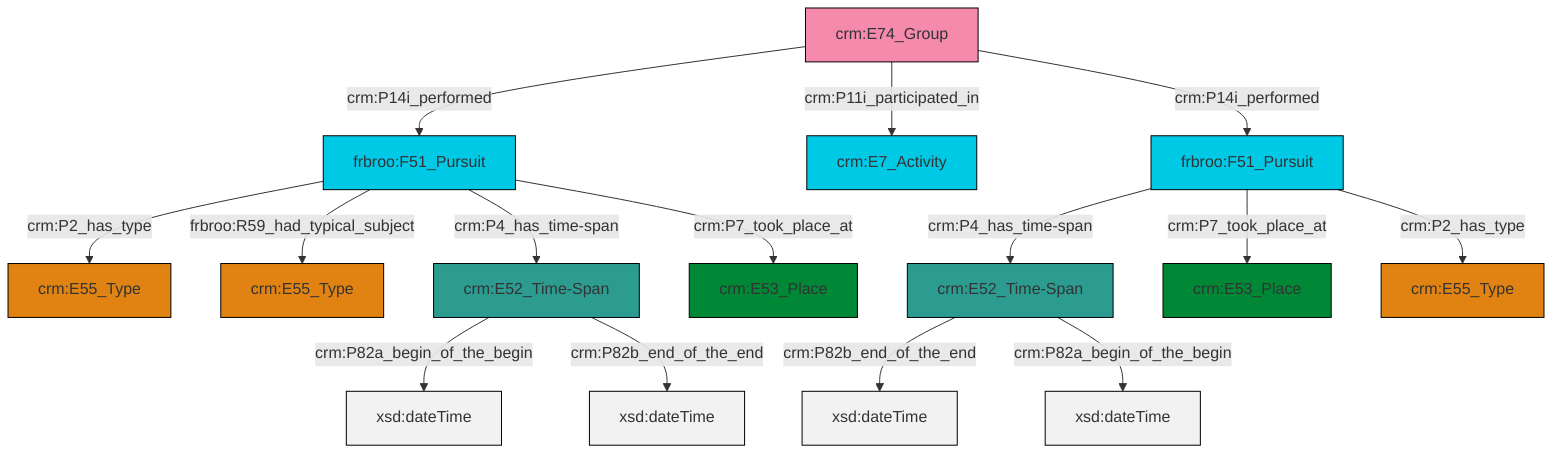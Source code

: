 graph TD
classDef Literal fill:#f2f2f2,stroke:#000000;
classDef CRM_Entity fill:#FFFFFF,stroke:#000000;
classDef Temporal_Entity fill:#00C9E6, stroke:#000000;
classDef Type fill:#E18312, stroke:#000000;
classDef Time-Span fill:#2C9C91, stroke:#000000;
classDef Appellation fill:#FFEB7F, stroke:#000000;
classDef Place fill:#008836, stroke:#000000;
classDef Persistent_Item fill:#B266B2, stroke:#000000;
classDef Conceptual_Object fill:#FFD700, stroke:#000000;
classDef Physical_Thing fill:#D2B48C, stroke:#000000;
classDef Actor fill:#f58aad, stroke:#000000;
classDef PC_Classes fill:#4ce600, stroke:#000000;
classDef Multi fill:#cccccc,stroke:#000000;

0["frbroo:F51_Pursuit"]:::Temporal_Entity -->|crm:P4_has_time-span| 1["crm:E52_Time-Span"]:::Time-Span
2["frbroo:F51_Pursuit"]:::Temporal_Entity -->|crm:P2_has_type| 4["crm:E55_Type"]:::Type
2["frbroo:F51_Pursuit"]:::Temporal_Entity -->|frbroo:R59_had_typical_subject| 8["crm:E55_Type"]:::Type
13["crm:E52_Time-Span"]:::Time-Span -->|crm:P82a_begin_of_the_begin| 14[xsd:dateTime]:::Literal
1["crm:E52_Time-Span"]:::Time-Span -->|crm:P82b_end_of_the_end| 15[xsd:dateTime]:::Literal
13["crm:E52_Time-Span"]:::Time-Span -->|crm:P82b_end_of_the_end| 16[xsd:dateTime]:::Literal
17["crm:E74_Group"]:::Actor -->|crm:P14i_performed| 2["frbroo:F51_Pursuit"]:::Temporal_Entity
0["frbroo:F51_Pursuit"]:::Temporal_Entity -->|crm:P7_took_place_at| 20["crm:E53_Place"]:::Place
17["crm:E74_Group"]:::Actor -->|crm:P11i_participated_in| 5["crm:E7_Activity"]:::Temporal_Entity
2["frbroo:F51_Pursuit"]:::Temporal_Entity -->|crm:P4_has_time-span| 13["crm:E52_Time-Span"]:::Time-Span
0["frbroo:F51_Pursuit"]:::Temporal_Entity -->|crm:P2_has_type| 11["crm:E55_Type"]:::Type
1["crm:E52_Time-Span"]:::Time-Span -->|crm:P82a_begin_of_the_begin| 26[xsd:dateTime]:::Literal
17["crm:E74_Group"]:::Actor -->|crm:P14i_performed| 0["frbroo:F51_Pursuit"]:::Temporal_Entity
2["frbroo:F51_Pursuit"]:::Temporal_Entity -->|crm:P7_took_place_at| 22["crm:E53_Place"]:::Place
